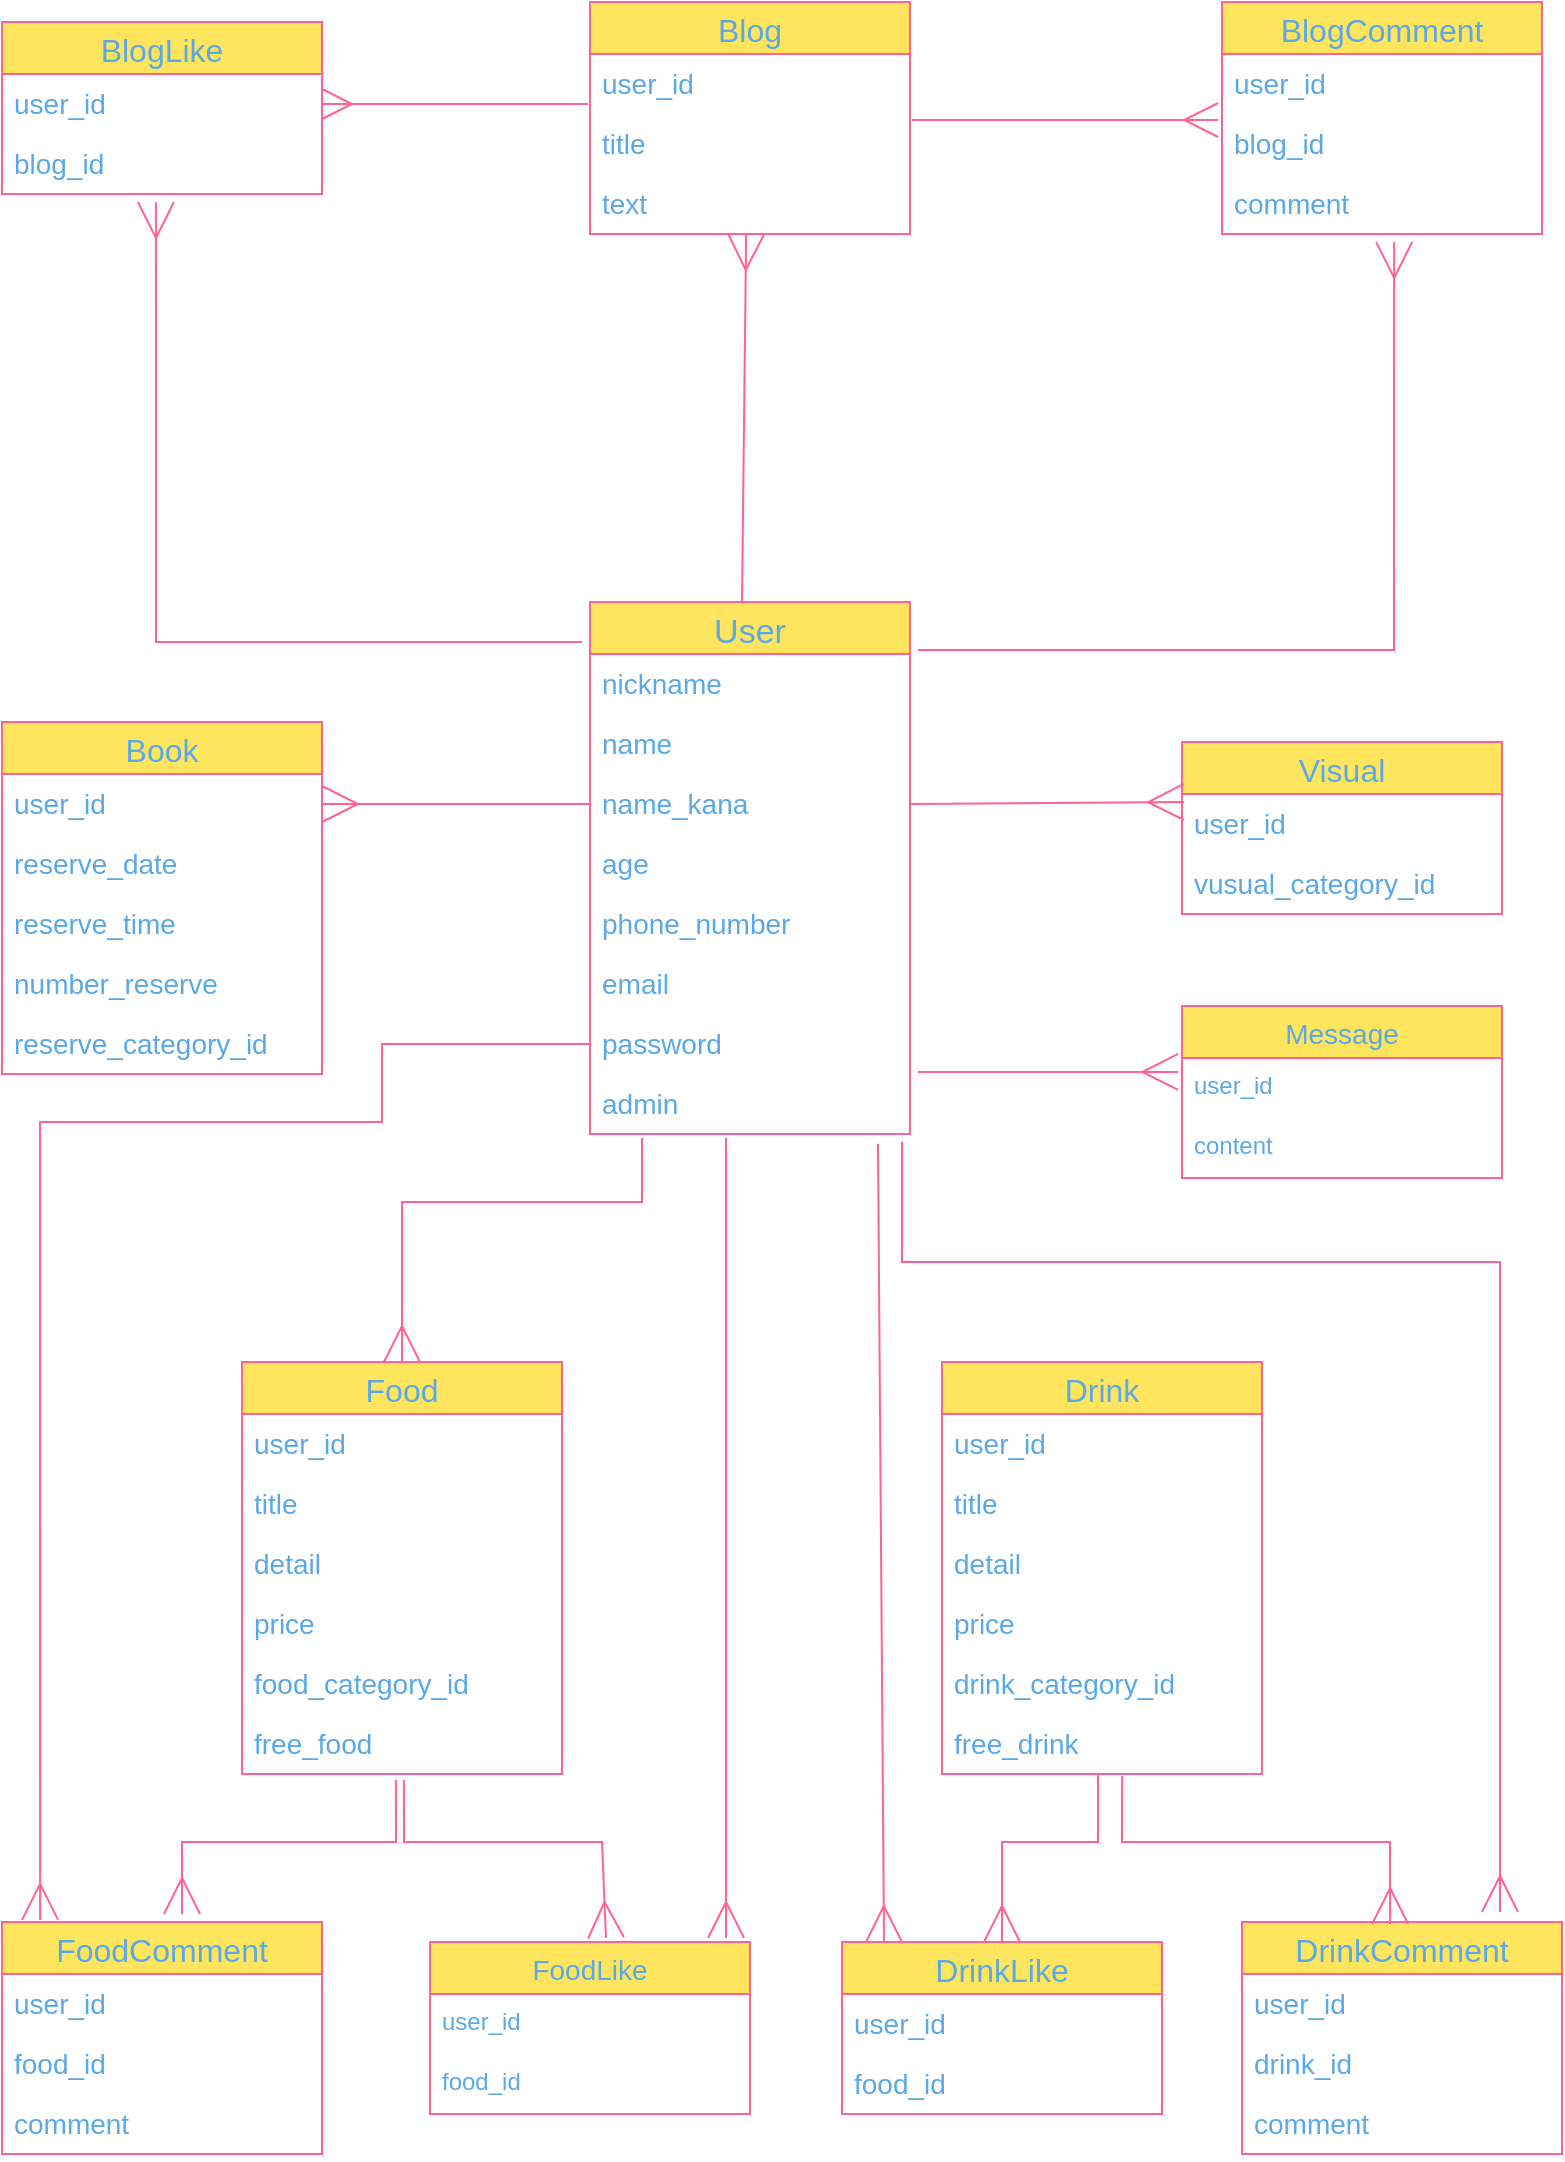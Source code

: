 <mxfile version="13.10.0" type="embed">
    <diagram id="CpilJj3RYzd56m0Yym79" name="ページ1">
        <mxGraphModel dx="1086" dy="642" grid="1" gridSize="10" guides="1" tooltips="1" connect="1" arrows="1" fold="1" page="1" pageScale="1" pageWidth="827" pageHeight="1169" math="0" shadow="0">
            <root>
                <mxCell id="0"/>
                <mxCell id="1" parent="0"/>
                <mxCell id="127" value="User" style="swimlane;fontStyle=0;childLayout=stackLayout;horizontal=1;startSize=26;horizontalStack=0;resizeParent=1;resizeParentMax=0;resizeLast=0;collapsible=1;marginBottom=0;align=center;fontSize=17;fillColor=#FFE45E;strokeColor=#FF6392;fontColor=#5AA9E6;" vertex="1" parent="1">
                    <mxGeometry x="334" y="340" width="160" height="266" as="geometry"/>
                </mxCell>
                <mxCell id="129" value="nickname" style="text;strokeColor=none;fillColor=none;spacingLeft=4;spacingRight=4;overflow=hidden;rotatable=0;points=[[0,0.5],[1,0.5]];portConstraint=eastwest;fontSize=14;fontColor=#5AA9E6;" vertex="1" parent="127">
                    <mxGeometry y="26" width="160" height="30" as="geometry"/>
                </mxCell>
                <mxCell id="130" value="name&#10;" style="text;strokeColor=none;fillColor=none;spacingLeft=4;spacingRight=4;overflow=hidden;rotatable=0;points=[[0,0.5],[1,0.5]];portConstraint=eastwest;fontSize=14;fontColor=#5AA9E6;" vertex="1" parent="127">
                    <mxGeometry y="56" width="160" height="30" as="geometry"/>
                </mxCell>
                <mxCell id="131" value="name_kana" style="text;strokeColor=none;fillColor=none;spacingLeft=4;spacingRight=4;overflow=hidden;rotatable=0;points=[[0,0.5],[1,0.5]];portConstraint=eastwest;fontSize=14;fontColor=#5AA9E6;" vertex="1" parent="127">
                    <mxGeometry y="86" width="160" height="30" as="geometry"/>
                </mxCell>
                <mxCell id="132" value="age" style="text;strokeColor=none;fillColor=none;spacingLeft=4;spacingRight=4;overflow=hidden;rotatable=0;points=[[0,0.5],[1,0.5]];portConstraint=eastwest;fontSize=14;fontColor=#5AA9E6;" vertex="1" parent="127">
                    <mxGeometry y="116" width="160" height="30" as="geometry"/>
                </mxCell>
                <mxCell id="133" value="phone_number" style="text;strokeColor=none;fillColor=none;spacingLeft=4;spacingRight=4;overflow=hidden;rotatable=0;points=[[0,0.5],[1,0.5]];portConstraint=eastwest;fontSize=14;fontColor=#5AA9E6;" vertex="1" parent="127">
                    <mxGeometry y="146" width="160" height="30" as="geometry"/>
                </mxCell>
                <mxCell id="134" value="email" style="text;strokeColor=none;fillColor=none;spacingLeft=4;spacingRight=4;overflow=hidden;rotatable=0;points=[[0,0.5],[1,0.5]];portConstraint=eastwest;fontSize=14;fontColor=#5AA9E6;" vertex="1" parent="127">
                    <mxGeometry y="176" width="160" height="30" as="geometry"/>
                </mxCell>
                <mxCell id="135" value="password" style="text;strokeColor=none;fillColor=none;spacingLeft=4;spacingRight=4;overflow=hidden;rotatable=0;points=[[0,0.5],[1,0.5]];portConstraint=eastwest;fontSize=14;fontColor=#5AA9E6;" vertex="1" parent="127">
                    <mxGeometry y="206" width="160" height="30" as="geometry"/>
                </mxCell>
                <mxCell id="136" value="admin" style="text;strokeColor=none;fillColor=none;spacingLeft=4;spacingRight=4;overflow=hidden;rotatable=0;points=[[0,0.5],[1,0.5]];portConstraint=eastwest;fontSize=14;fontColor=#5AA9E6;" vertex="1" parent="127">
                    <mxGeometry y="236" width="160" height="30" as="geometry"/>
                </mxCell>
                <mxCell id="137" value="Blog" style="swimlane;fontStyle=0;childLayout=stackLayout;horizontal=1;startSize=26;horizontalStack=0;resizeParent=1;resizeParentMax=0;resizeLast=0;collapsible=1;marginBottom=0;align=center;fontSize=16;fillColor=#FFE45E;strokeColor=#FF6392;fontColor=#5AA9E6;" vertex="1" parent="1">
                    <mxGeometry x="334" y="40" width="160" height="116" as="geometry"/>
                </mxCell>
                <mxCell id="145" value="user_id" style="text;strokeColor=none;fillColor=none;spacingLeft=4;spacingRight=4;overflow=hidden;rotatable=0;points=[[0,0.5],[1,0.5]];portConstraint=eastwest;fontSize=14;fontColor=#5AA9E6;" vertex="1" parent="137">
                    <mxGeometry y="26" width="160" height="30" as="geometry"/>
                </mxCell>
                <mxCell id="146" value="title" style="text;strokeColor=none;fillColor=none;spacingLeft=4;spacingRight=4;overflow=hidden;rotatable=0;points=[[0,0.5],[1,0.5]];portConstraint=eastwest;fontSize=14;fontColor=#5AA9E6;" vertex="1" parent="137">
                    <mxGeometry y="56" width="160" height="30" as="geometry"/>
                </mxCell>
                <mxCell id="139" value="text" style="text;strokeColor=none;fillColor=none;spacingLeft=4;spacingRight=4;overflow=hidden;rotatable=0;points=[[0,0.5],[1,0.5]];portConstraint=eastwest;fontSize=14;fontColor=#5AA9E6;" vertex="1" parent="137">
                    <mxGeometry y="86" width="160" height="30" as="geometry"/>
                </mxCell>
                <mxCell id="141" value="BlogLike" style="swimlane;fontStyle=0;childLayout=stackLayout;horizontal=1;startSize=26;horizontalStack=0;resizeParent=1;resizeParentMax=0;resizeLast=0;collapsible=1;marginBottom=0;align=center;fontSize=16;fillColor=#FFE45E;strokeColor=#FF6392;fontColor=#5AA9E6;" vertex="1" parent="1">
                    <mxGeometry x="40" y="50" width="160" height="86" as="geometry"/>
                </mxCell>
                <mxCell id="143" value="user_id" style="text;strokeColor=none;fillColor=none;spacingLeft=4;spacingRight=4;overflow=hidden;rotatable=0;points=[[0,0.5],[1,0.5]];portConstraint=eastwest;fontSize=14;fontColor=#5AA9E6;" vertex="1" parent="141">
                    <mxGeometry y="26" width="160" height="30" as="geometry"/>
                </mxCell>
                <mxCell id="144" value="blog_id" style="text;strokeColor=none;fillColor=none;spacingLeft=4;spacingRight=4;overflow=hidden;rotatable=0;points=[[0,0.5],[1,0.5]];portConstraint=eastwest;fontSize=14;fontColor=#5AA9E6;" vertex="1" parent="141">
                    <mxGeometry y="56" width="160" height="30" as="geometry"/>
                </mxCell>
                <mxCell id="147" value="BlogComment" style="swimlane;fontStyle=0;childLayout=stackLayout;horizontal=1;startSize=26;horizontalStack=0;resizeParent=1;resizeParentMax=0;resizeLast=0;collapsible=1;marginBottom=0;align=center;fontSize=16;fillColor=#FFE45E;strokeColor=#FF6392;fontColor=#5AA9E6;" vertex="1" parent="1">
                    <mxGeometry x="650" y="40" width="160" height="116" as="geometry"/>
                </mxCell>
                <mxCell id="148" value="user_id" style="text;strokeColor=none;fillColor=none;spacingLeft=4;spacingRight=4;overflow=hidden;rotatable=0;points=[[0,0.5],[1,0.5]];portConstraint=eastwest;fontSize=14;fontColor=#5AA9E6;" vertex="1" parent="147">
                    <mxGeometry y="26" width="160" height="30" as="geometry"/>
                </mxCell>
                <mxCell id="149" value="blog_id" style="text;strokeColor=none;fillColor=none;spacingLeft=4;spacingRight=4;overflow=hidden;rotatable=0;points=[[0,0.5],[1,0.5]];portConstraint=eastwest;fontSize=14;fontColor=#5AA9E6;" vertex="1" parent="147">
                    <mxGeometry y="56" width="160" height="30" as="geometry"/>
                </mxCell>
                <mxCell id="150" value="comment" style="text;strokeColor=none;fillColor=none;spacingLeft=4;spacingRight=4;overflow=hidden;rotatable=0;points=[[0,0.5],[1,0.5]];portConstraint=eastwest;fontSize=14;fontColor=#5AA9E6;" vertex="1" parent="147">
                    <mxGeometry y="86" width="160" height="30" as="geometry"/>
                </mxCell>
                <mxCell id="152" value="" style="endArrow=none;html=1;rounded=0;fontSize=14;exitX=0.488;exitY=1;exitDx=0;exitDy=0;exitPerimeter=0;startArrow=ERmany;startFill=0;strokeWidth=1;endSize=6;startSize=16;strokeColor=#FF6392;fontColor=#5AA9E6;" edge="1" parent="1" source="139">
                    <mxGeometry relative="1" as="geometry">
                        <mxPoint x="210" y="310" as="sourcePoint"/>
                        <mxPoint x="410" y="340" as="targetPoint"/>
                    </mxGeometry>
                </mxCell>
                <mxCell id="156" value="" style="endArrow=none;html=1;rounded=0;strokeWidth=1;fontSize=14;exitX=1;exitY=0.5;exitDx=0;exitDy=0;entryX=-0.006;entryY=0.833;entryDx=0;entryDy=0;entryPerimeter=0;startArrow=ERmany;startFill=0;startSize=13;strokeColor=#FF6392;fontColor=#5AA9E6;" edge="1" parent="1" source="143" target="145">
                    <mxGeometry relative="1" as="geometry">
                        <mxPoint x="210" y="310" as="sourcePoint"/>
                        <mxPoint x="370" y="310" as="targetPoint"/>
                    </mxGeometry>
                </mxCell>
                <mxCell id="158" value="" style="endArrow=ERmany;html=1;rounded=0;strokeWidth=1;fontSize=14;entryX=-0.012;entryY=0.1;entryDx=0;entryDy=0;entryPerimeter=0;endFill=0;startSize=6;endSize=15;exitX=1.006;exitY=1.1;exitDx=0;exitDy=0;exitPerimeter=0;strokeColor=#FF6392;fontColor=#5AA9E6;" edge="1" parent="1" source="145" target="149">
                    <mxGeometry relative="1" as="geometry">
                        <mxPoint x="500" y="99" as="sourcePoint"/>
                        <mxPoint x="370" y="310" as="targetPoint"/>
                    </mxGeometry>
                </mxCell>
                <mxCell id="164" value="" style="endArrow=none;html=1;rounded=0;strokeWidth=1;fontSize=14;exitX=0.481;exitY=1.133;exitDx=0;exitDy=0;exitPerimeter=0;startArrow=ERmany;startFill=0;startSize=16;strokeColor=#FF6392;fontColor=#5AA9E6;" edge="1" parent="1" source="144">
                    <mxGeometry relative="1" as="geometry">
                        <mxPoint x="210" y="310" as="sourcePoint"/>
                        <mxPoint x="330" y="360" as="targetPoint"/>
                        <Array as="points">
                            <mxPoint x="117" y="210"/>
                            <mxPoint x="117" y="360"/>
                        </Array>
                    </mxGeometry>
                </mxCell>
                <mxCell id="167" value="" style="endArrow=ERmany;html=1;rounded=0;strokeWidth=1;fontSize=14;exitX=1.025;exitY=-0.067;exitDx=0;exitDy=0;exitPerimeter=0;entryX=0.538;entryY=1.133;entryDx=0;entryDy=0;entryPerimeter=0;endFill=0;endSize=16;strokeColor=#FF6392;fontColor=#5AA9E6;" edge="1" parent="1" source="129" target="150">
                    <mxGeometry relative="1" as="geometry">
                        <mxPoint x="210" y="310" as="sourcePoint"/>
                        <mxPoint x="370" y="310" as="targetPoint"/>
                        <Array as="points">
                            <mxPoint x="736" y="364"/>
                        </Array>
                    </mxGeometry>
                </mxCell>
                <mxCell id="169" value="Book" style="swimlane;fontStyle=0;childLayout=stackLayout;horizontal=1;startSize=26;horizontalStack=0;resizeParent=1;resizeParentMax=0;resizeLast=0;collapsible=1;marginBottom=0;align=center;fontSize=16;fillColor=#FFE45E;strokeColor=#FF6392;fontColor=#5AA9E6;" vertex="1" parent="1">
                    <mxGeometry x="40" y="400" width="160" height="176" as="geometry"/>
                </mxCell>
                <mxCell id="170" value="user_id" style="text;strokeColor=none;fillColor=none;spacingLeft=4;spacingRight=4;overflow=hidden;rotatable=0;points=[[0,0.5],[1,0.5]];portConstraint=eastwest;fontSize=14;fontColor=#5AA9E6;" vertex="1" parent="169">
                    <mxGeometry y="26" width="160" height="30" as="geometry"/>
                </mxCell>
                <mxCell id="171" value="reserve_date" style="text;strokeColor=none;fillColor=none;spacingLeft=4;spacingRight=4;overflow=hidden;rotatable=0;points=[[0,0.5],[1,0.5]];portConstraint=eastwest;fontSize=14;fontColor=#5AA9E6;" vertex="1" parent="169">
                    <mxGeometry y="56" width="160" height="30" as="geometry"/>
                </mxCell>
                <mxCell id="172" value="reserve_time" style="text;strokeColor=none;fillColor=none;spacingLeft=4;spacingRight=4;overflow=hidden;rotatable=0;points=[[0,0.5],[1,0.5]];portConstraint=eastwest;fontSize=14;fontColor=#5AA9E6;" vertex="1" parent="169">
                    <mxGeometry y="86" width="160" height="30" as="geometry"/>
                </mxCell>
                <mxCell id="173" value="number_reserve" style="text;strokeColor=none;fillColor=none;spacingLeft=4;spacingRight=4;overflow=hidden;rotatable=0;points=[[0,0.5],[1,0.5]];portConstraint=eastwest;fontSize=14;fontColor=#5AA9E6;" vertex="1" parent="169">
                    <mxGeometry y="116" width="160" height="30" as="geometry"/>
                </mxCell>
                <mxCell id="174" value="reserve_category_id" style="text;strokeColor=none;fillColor=none;spacingLeft=4;spacingRight=4;overflow=hidden;rotatable=0;points=[[0,0.5],[1,0.5]];portConstraint=eastwest;fontSize=14;fontColor=#5AA9E6;" vertex="1" parent="169">
                    <mxGeometry y="146" width="160" height="30" as="geometry"/>
                </mxCell>
                <mxCell id="175" value="" style="endArrow=none;html=1;rounded=0;strokeWidth=1;fontSize=14;exitX=1;exitY=0.5;exitDx=0;exitDy=0;entryX=0;entryY=0.5;entryDx=0;entryDy=0;startArrow=ERmany;startFill=0;startSize=16;strokeColor=#FF6392;fontColor=#5AA9E6;" edge="1" parent="1" source="170" target="131">
                    <mxGeometry relative="1" as="geometry">
                        <mxPoint x="210" y="410" as="sourcePoint"/>
                        <mxPoint x="370" y="410" as="targetPoint"/>
                    </mxGeometry>
                </mxCell>
                <mxCell id="177" value="Visual" style="swimlane;fontStyle=0;childLayout=stackLayout;horizontal=1;startSize=26;horizontalStack=0;resizeParent=1;resizeParentMax=0;resizeLast=0;collapsible=1;marginBottom=0;align=center;fontSize=16;fillColor=#FFE45E;strokeColor=#FF6392;fontColor=#5AA9E6;" vertex="1" parent="1">
                    <mxGeometry x="630" y="410" width="160" height="86" as="geometry"/>
                </mxCell>
                <mxCell id="178" value="user_id" style="text;strokeColor=none;fillColor=none;spacingLeft=4;spacingRight=4;overflow=hidden;rotatable=0;points=[[0,0.5],[1,0.5]];portConstraint=eastwest;fontSize=14;fontColor=#5AA9E6;" vertex="1" parent="177">
                    <mxGeometry y="26" width="160" height="30" as="geometry"/>
                </mxCell>
                <mxCell id="179" value="vusual_category_id" style="text;strokeColor=none;fillColor=none;spacingLeft=4;spacingRight=4;overflow=hidden;rotatable=0;points=[[0,0.5],[1,0.5]];portConstraint=eastwest;fontSize=14;fontColor=#5AA9E6;" vertex="1" parent="177">
                    <mxGeometry y="56" width="160" height="30" as="geometry"/>
                </mxCell>
                <mxCell id="181" value="" style="endArrow=ERmany;html=1;rounded=0;strokeWidth=1;fontSize=14;exitX=1;exitY=0.5;exitDx=0;exitDy=0;entryX=0.006;entryY=0.133;entryDx=0;entryDy=0;entryPerimeter=0;startArrow=none;startFill=0;endFill=0;endSize=16;strokeColor=#FF6392;fontColor=#5AA9E6;" edge="1" parent="1" source="131" target="178">
                    <mxGeometry relative="1" as="geometry">
                        <mxPoint x="210" y="410" as="sourcePoint"/>
                        <mxPoint x="370" y="410" as="targetPoint"/>
                    </mxGeometry>
                </mxCell>
                <mxCell id="184" value="Message" style="swimlane;fontStyle=0;childLayout=stackLayout;horizontal=1;startSize=26;horizontalStack=0;resizeParent=1;resizeParentMax=0;resizeLast=0;collapsible=1;marginBottom=0;align=center;fontSize=14;fillColor=#FFE45E;strokeColor=#FF6392;fontColor=#5AA9E6;" vertex="1" parent="1">
                    <mxGeometry x="630" y="542" width="160" height="86" as="geometry"/>
                </mxCell>
                <mxCell id="185" value="user_id" style="text;strokeColor=none;fillColor=none;spacingLeft=4;spacingRight=4;overflow=hidden;rotatable=0;points=[[0,0.5],[1,0.5]];portConstraint=eastwest;fontSize=12;fontColor=#5AA9E6;" vertex="1" parent="184">
                    <mxGeometry y="26" width="160" height="30" as="geometry"/>
                </mxCell>
                <mxCell id="186" value="content" style="text;strokeColor=none;fillColor=none;spacingLeft=4;spacingRight=4;overflow=hidden;rotatable=0;points=[[0,0.5],[1,0.5]];portConstraint=eastwest;fontSize=12;fontColor=#5AA9E6;" vertex="1" parent="184">
                    <mxGeometry y="56" width="160" height="30" as="geometry"/>
                </mxCell>
                <mxCell id="188" value="" style="endArrow=ERmany;html=1;rounded=0;strokeWidth=1;fontSize=14;exitX=1.025;exitY=-0.033;exitDx=0;exitDy=0;exitPerimeter=0;entryX=-0.012;entryY=0.233;entryDx=0;entryDy=0;entryPerimeter=0;endFill=0;endSize=16;strokeColor=#FF6392;fontColor=#5AA9E6;" edge="1" parent="1" source="136" target="185">
                    <mxGeometry relative="1" as="geometry">
                        <mxPoint x="210" y="410" as="sourcePoint"/>
                        <mxPoint x="370" y="410" as="targetPoint"/>
                    </mxGeometry>
                </mxCell>
                <mxCell id="190" value="Food" style="swimlane;fontStyle=0;childLayout=stackLayout;horizontal=1;startSize=26;horizontalStack=0;resizeParent=1;resizeParentMax=0;resizeLast=0;collapsible=1;marginBottom=0;align=center;fontSize=16;fillColor=#FFE45E;strokeColor=#FF6392;fontColor=#5AA9E6;" vertex="1" parent="1">
                    <mxGeometry x="160" y="720" width="160" height="206" as="geometry"/>
                </mxCell>
                <mxCell id="191" value="user_id" style="text;strokeColor=none;fillColor=none;spacingLeft=4;spacingRight=4;overflow=hidden;rotatable=0;points=[[0,0.5],[1,0.5]];portConstraint=eastwest;fontSize=14;fontColor=#5AA9E6;" vertex="1" parent="190">
                    <mxGeometry y="26" width="160" height="30" as="geometry"/>
                </mxCell>
                <mxCell id="192" value="title" style="text;strokeColor=none;fillColor=none;spacingLeft=4;spacingRight=4;overflow=hidden;rotatable=0;points=[[0,0.5],[1,0.5]];portConstraint=eastwest;fontSize=14;fontColor=#5AA9E6;" vertex="1" parent="190">
                    <mxGeometry y="56" width="160" height="30" as="geometry"/>
                </mxCell>
                <mxCell id="193" value="detail" style="text;strokeColor=none;fillColor=none;spacingLeft=4;spacingRight=4;overflow=hidden;rotatable=0;points=[[0,0.5],[1,0.5]];portConstraint=eastwest;fontSize=14;fontColor=#5AA9E6;" vertex="1" parent="190">
                    <mxGeometry y="86" width="160" height="30" as="geometry"/>
                </mxCell>
                <mxCell id="194" value="price" style="text;strokeColor=none;fillColor=none;spacingLeft=4;spacingRight=4;overflow=hidden;rotatable=0;points=[[0,0.5],[1,0.5]];portConstraint=eastwest;fontSize=14;fontColor=#5AA9E6;" vertex="1" parent="190">
                    <mxGeometry y="116" width="160" height="30" as="geometry"/>
                </mxCell>
                <mxCell id="195" value="food_category_id" style="text;strokeColor=none;fillColor=none;spacingLeft=4;spacingRight=4;overflow=hidden;rotatable=0;points=[[0,0.5],[1,0.5]];portConstraint=eastwest;fontSize=14;fontColor=#5AA9E6;" vertex="1" parent="190">
                    <mxGeometry y="146" width="160" height="30" as="geometry"/>
                </mxCell>
                <mxCell id="196" value="free_food" style="text;strokeColor=none;fillColor=none;spacingLeft=4;spacingRight=4;overflow=hidden;rotatable=0;points=[[0,0.5],[1,0.5]];portConstraint=eastwest;fontSize=14;fontColor=#5AA9E6;" vertex="1" parent="190">
                    <mxGeometry y="176" width="160" height="30" as="geometry"/>
                </mxCell>
                <mxCell id="197" value="Drink" style="swimlane;fontStyle=0;childLayout=stackLayout;horizontal=1;startSize=26;horizontalStack=0;resizeParent=1;resizeParentMax=0;resizeLast=0;collapsible=1;marginBottom=0;align=center;fontSize=16;fillColor=#FFE45E;strokeColor=#FF6392;fontColor=#5AA9E6;" vertex="1" parent="1">
                    <mxGeometry x="510" y="720" width="160" height="206" as="geometry"/>
                </mxCell>
                <mxCell id="198" value="user_id" style="text;strokeColor=none;fillColor=none;spacingLeft=4;spacingRight=4;overflow=hidden;rotatable=0;points=[[0,0.5],[1,0.5]];portConstraint=eastwest;fontSize=14;fontColor=#5AA9E6;" vertex="1" parent="197">
                    <mxGeometry y="26" width="160" height="30" as="geometry"/>
                </mxCell>
                <mxCell id="199" value="title" style="text;strokeColor=none;fillColor=none;spacingLeft=4;spacingRight=4;overflow=hidden;rotatable=0;points=[[0,0.5],[1,0.5]];portConstraint=eastwest;fontSize=14;fontColor=#5AA9E6;" vertex="1" parent="197">
                    <mxGeometry y="56" width="160" height="30" as="geometry"/>
                </mxCell>
                <mxCell id="200" value="detail" style="text;strokeColor=none;fillColor=none;spacingLeft=4;spacingRight=4;overflow=hidden;rotatable=0;points=[[0,0.5],[1,0.5]];portConstraint=eastwest;fontSize=14;fontColor=#5AA9E6;" vertex="1" parent="197">
                    <mxGeometry y="86" width="160" height="30" as="geometry"/>
                </mxCell>
                <mxCell id="201" value="price" style="text;strokeColor=none;fillColor=none;spacingLeft=4;spacingRight=4;overflow=hidden;rotatable=0;points=[[0,0.5],[1,0.5]];portConstraint=eastwest;fontSize=14;fontColor=#5AA9E6;" vertex="1" parent="197">
                    <mxGeometry y="116" width="160" height="30" as="geometry"/>
                </mxCell>
                <mxCell id="202" value="drink_category_id" style="text;strokeColor=none;fillColor=none;spacingLeft=4;spacingRight=4;overflow=hidden;rotatable=0;points=[[0,0.5],[1,0.5]];portConstraint=eastwest;fontSize=14;fontColor=#5AA9E6;" vertex="1" parent="197">
                    <mxGeometry y="146" width="160" height="30" as="geometry"/>
                </mxCell>
                <mxCell id="203" value="free_drink" style="text;strokeColor=none;fillColor=none;spacingLeft=4;spacingRight=4;overflow=hidden;rotatable=0;points=[[0,0.5],[1,0.5]];portConstraint=eastwest;fontSize=14;fontColor=#5AA9E6;" vertex="1" parent="197">
                    <mxGeometry y="176" width="160" height="30" as="geometry"/>
                </mxCell>
                <mxCell id="204" value="FoodComment" style="swimlane;fontStyle=0;childLayout=stackLayout;horizontal=1;startSize=26;horizontalStack=0;resizeParent=1;resizeParentMax=0;resizeLast=0;collapsible=1;marginBottom=0;align=center;fontSize=16;fillColor=#FFE45E;strokeColor=#FF6392;fontColor=#5AA9E6;" vertex="1" parent="1">
                    <mxGeometry x="40" y="1000" width="160" height="116" as="geometry"/>
                </mxCell>
                <mxCell id="205" value="user_id" style="text;strokeColor=none;fillColor=none;spacingLeft=4;spacingRight=4;overflow=hidden;rotatable=0;points=[[0,0.5],[1,0.5]];portConstraint=eastwest;fontSize=14;fontColor=#5AA9E6;" vertex="1" parent="204">
                    <mxGeometry y="26" width="160" height="30" as="geometry"/>
                </mxCell>
                <mxCell id="206" value="food_id" style="text;strokeColor=none;fillColor=none;spacingLeft=4;spacingRight=4;overflow=hidden;rotatable=0;points=[[0,0.5],[1,0.5]];portConstraint=eastwest;fontSize=14;fontColor=#5AA9E6;" vertex="1" parent="204">
                    <mxGeometry y="56" width="160" height="30" as="geometry"/>
                </mxCell>
                <mxCell id="207" value="comment" style="text;strokeColor=none;fillColor=none;spacingLeft=4;spacingRight=4;overflow=hidden;rotatable=0;points=[[0,0.5],[1,0.5]];portConstraint=eastwest;fontSize=14;fontColor=#5AA9E6;" vertex="1" parent="204">
                    <mxGeometry y="86" width="160" height="30" as="geometry"/>
                </mxCell>
                <mxCell id="218" style="edgeStyle=none;rounded=0;orthogonalLoop=1;jettySize=auto;html=1;startArrow=ERmany;startFill=0;startSize=16;endArrow=none;endFill=0;endSize=16;strokeWidth=1;fontSize=14;strokeColor=#FF6392;fontColor=#5AA9E6;" edge="1" parent="1" source="208">
                    <mxGeometry relative="1" as="geometry">
                        <mxPoint x="340" y="1010" as="targetPoint"/>
                    </mxGeometry>
                </mxCell>
                <mxCell id="208" value="FoodLike" style="swimlane;fontStyle=0;childLayout=stackLayout;horizontal=1;startSize=26;horizontalStack=0;resizeParent=1;resizeParentMax=0;resizeLast=0;collapsible=1;marginBottom=0;align=center;fontSize=14;fillColor=#FFE45E;strokeColor=#FF6392;fontColor=#5AA9E6;" vertex="1" parent="1">
                    <mxGeometry x="254" y="1010" width="160" height="86" as="geometry"/>
                </mxCell>
                <mxCell id="209" value="user_id" style="text;strokeColor=none;fillColor=none;spacingLeft=4;spacingRight=4;overflow=hidden;rotatable=0;points=[[0,0.5],[1,0.5]];portConstraint=eastwest;fontSize=12;fontColor=#5AA9E6;" vertex="1" parent="208">
                    <mxGeometry y="26" width="160" height="30" as="geometry"/>
                </mxCell>
                <mxCell id="210" value="food_id" style="text;strokeColor=none;fillColor=none;spacingLeft=4;spacingRight=4;overflow=hidden;rotatable=0;points=[[0,0.5],[1,0.5]];portConstraint=eastwest;fontSize=12;fontColor=#5AA9E6;" vertex="1" parent="208">
                    <mxGeometry y="56" width="160" height="30" as="geometry"/>
                </mxCell>
                <mxCell id="212" value="" style="endArrow=ERmany;html=1;rounded=0;strokeWidth=1;fontSize=14;entryX=0.5;entryY=0;entryDx=0;entryDy=0;endFill=0;endSize=16;strokeColor=#FF6392;fontColor=#5AA9E6;" edge="1" parent="1" target="190">
                    <mxGeometry relative="1" as="geometry">
                        <mxPoint x="360" y="608" as="sourcePoint"/>
                        <mxPoint x="370" y="890" as="targetPoint"/>
                        <Array as="points">
                            <mxPoint x="360" y="640"/>
                            <mxPoint x="240" y="640"/>
                        </Array>
                    </mxGeometry>
                </mxCell>
                <mxCell id="214" value="" style="endArrow=none;html=1;rounded=0;strokeWidth=1;fontSize=14;endFill=0;startSize=16;startArrow=ERmany;startFill=0;entryX=0.481;entryY=1.1;entryDx=0;entryDy=0;entryPerimeter=0;strokeColor=#FF6392;fontColor=#5AA9E6;" edge="1" parent="1" target="196">
                    <mxGeometry relative="1" as="geometry">
                        <mxPoint x="130" y="996" as="sourcePoint"/>
                        <mxPoint x="240" y="930" as="targetPoint"/>
                        <Array as="points">
                            <mxPoint x="130" y="960"/>
                            <mxPoint x="237" y="960"/>
                        </Array>
                    </mxGeometry>
                </mxCell>
                <mxCell id="216" value="" style="endArrow=ERmany;html=1;rounded=0;strokeWidth=1;fontSize=14;exitX=0.506;exitY=1.1;exitDx=0;exitDy=0;exitPerimeter=0;endFill=0;endSize=16;strokeColor=#FF6392;fontColor=#5AA9E6;" edge="1" parent="1" source="196">
                    <mxGeometry relative="1" as="geometry">
                        <mxPoint x="210" y="820" as="sourcePoint"/>
                        <mxPoint x="342" y="1008" as="targetPoint"/>
                        <Array as="points">
                            <mxPoint x="241" y="960"/>
                            <mxPoint x="340" y="960"/>
                        </Array>
                    </mxGeometry>
                </mxCell>
                <mxCell id="219" value="" style="endArrow=ERmany;html=1;rounded=0;strokeWidth=1;fontSize=14;exitX=0.425;exitY=1.067;exitDx=0;exitDy=0;exitPerimeter=0;endFill=0;endSize=16;entryX=0.925;entryY=-0.023;entryDx=0;entryDy=0;entryPerimeter=0;strokeColor=#FF6392;fontColor=#5AA9E6;" edge="1" parent="1" source="136" target="208">
                    <mxGeometry relative="1" as="geometry">
                        <mxPoint x="210" y="820" as="sourcePoint"/>
                        <mxPoint x="400" y="1000" as="targetPoint"/>
                    </mxGeometry>
                </mxCell>
                <mxCell id="221" value="" style="endArrow=ERmany;html=1;rounded=0;strokeWidth=1;fontSize=14;exitX=0;exitY=0.5;exitDx=0;exitDy=0;entryX=0.119;entryY=-0.009;entryDx=0;entryDy=0;entryPerimeter=0;endFill=0;endSize=16;strokeColor=#FF6392;fontColor=#5AA9E6;" edge="1" parent="1" source="135" target="204">
                    <mxGeometry relative="1" as="geometry">
                        <mxPoint x="210" y="820" as="sourcePoint"/>
                        <mxPoint x="370" y="820" as="targetPoint"/>
                        <Array as="points">
                            <mxPoint x="230" y="561"/>
                            <mxPoint x="230" y="600"/>
                            <mxPoint x="59" y="600"/>
                        </Array>
                    </mxGeometry>
                </mxCell>
                <mxCell id="223" value="DrinkLike" style="swimlane;fontStyle=0;childLayout=stackLayout;horizontal=1;startSize=26;horizontalStack=0;resizeParent=1;resizeParentMax=0;resizeLast=0;collapsible=1;marginBottom=0;align=center;fontSize=16;fillColor=#FFE45E;strokeColor=#FF6392;fontColor=#5AA9E6;" vertex="1" parent="1">
                    <mxGeometry x="460" y="1010" width="160" height="86" as="geometry"/>
                </mxCell>
                <mxCell id="224" value="user_id" style="text;strokeColor=none;fillColor=none;spacingLeft=4;spacingRight=4;overflow=hidden;rotatable=0;points=[[0,0.5],[1,0.5]];portConstraint=eastwest;fontSize=14;fontColor=#5AA9E6;" vertex="1" parent="223">
                    <mxGeometry y="26" width="160" height="30" as="geometry"/>
                </mxCell>
                <mxCell id="225" value="food_id" style="text;strokeColor=none;fillColor=none;spacingLeft=4;spacingRight=4;overflow=hidden;rotatable=0;points=[[0,0.5],[1,0.5]];portConstraint=eastwest;fontSize=14;fontColor=#5AA9E6;" vertex="1" parent="223">
                    <mxGeometry y="56" width="160" height="30" as="geometry"/>
                </mxCell>
                <mxCell id="228" value="" style="endArrow=ERmany;html=1;rounded=0;strokeWidth=1;fontSize=14;exitX=0.9;exitY=1.167;exitDx=0;exitDy=0;exitPerimeter=0;endFill=0;endSize=16;strokeColor=#FF6392;fontColor=#5AA9E6;" edge="1" parent="1" source="136">
                    <mxGeometry relative="1" as="geometry">
                        <mxPoint x="210" y="820" as="sourcePoint"/>
                        <mxPoint x="481" y="1010" as="targetPoint"/>
                    </mxGeometry>
                </mxCell>
                <mxCell id="230" value="DrinkComment" style="swimlane;fontStyle=0;childLayout=stackLayout;horizontal=1;startSize=26;horizontalStack=0;resizeParent=1;resizeParentMax=0;resizeLast=0;collapsible=1;marginBottom=0;align=center;fontSize=16;fillColor=#FFE45E;strokeColor=#FF6392;fontColor=#5AA9E6;" vertex="1" parent="1">
                    <mxGeometry x="660" y="1000" width="160" height="116" as="geometry"/>
                </mxCell>
                <mxCell id="231" value="user_id" style="text;strokeColor=none;fillColor=none;spacingLeft=4;spacingRight=4;overflow=hidden;rotatable=0;points=[[0,0.5],[1,0.5]];portConstraint=eastwest;fontSize=14;fontColor=#5AA9E6;" vertex="1" parent="230">
                    <mxGeometry y="26" width="160" height="30" as="geometry"/>
                </mxCell>
                <mxCell id="232" value="drink_id" style="text;strokeColor=none;fillColor=none;spacingLeft=4;spacingRight=4;overflow=hidden;rotatable=0;points=[[0,0.5],[1,0.5]];portConstraint=eastwest;fontSize=14;fontColor=#5AA9E6;" vertex="1" parent="230">
                    <mxGeometry y="56" width="160" height="30" as="geometry"/>
                </mxCell>
                <mxCell id="233" value="comment" style="text;strokeColor=none;fillColor=none;spacingLeft=4;spacingRight=4;overflow=hidden;rotatable=0;points=[[0,0.5],[1,0.5]];portConstraint=eastwest;fontSize=14;fontColor=#5AA9E6;" vertex="1" parent="230">
                    <mxGeometry y="86" width="160" height="30" as="geometry"/>
                </mxCell>
                <mxCell id="234" value="" style="endArrow=ERmany;html=1;rounded=0;strokeWidth=1;fontSize=14;entryX=0.5;entryY=0;entryDx=0;entryDy=0;endFill=0;endSize=16;strokeColor=#FF6392;fontColor=#5AA9E6;" edge="1" parent="1" target="223">
                    <mxGeometry relative="1" as="geometry">
                        <mxPoint x="588" y="926" as="sourcePoint"/>
                        <mxPoint x="410" y="870" as="targetPoint"/>
                        <Array as="points">
                            <mxPoint x="588" y="960"/>
                            <mxPoint x="540" y="960"/>
                        </Array>
                    </mxGeometry>
                </mxCell>
                <mxCell id="236" value="" style="endArrow=ERmany;html=1;rounded=0;strokeWidth=1;fontSize=14;exitX=0.563;exitY=1.033;exitDx=0;exitDy=0;exitPerimeter=0;entryX=0.463;entryY=0.009;entryDx=0;entryDy=0;entryPerimeter=0;endFill=0;endSize=16;strokeColor=#FF6392;fontColor=#5AA9E6;" edge="1" parent="1" source="203" target="230">
                    <mxGeometry relative="1" as="geometry">
                        <mxPoint x="250" y="870" as="sourcePoint"/>
                        <mxPoint x="410" y="870" as="targetPoint"/>
                        <Array as="points">
                            <mxPoint x="600" y="960"/>
                            <mxPoint x="734" y="960"/>
                        </Array>
                    </mxGeometry>
                </mxCell>
                <mxCell id="238" value="" style="endArrow=ERmany;html=1;rounded=0;strokeWidth=1;fontSize=14;endFill=0;endSize=16;strokeColor=#FF6392;fontColor=#5AA9E6;" edge="1" parent="1">
                    <mxGeometry relative="1" as="geometry">
                        <mxPoint x="490" y="610" as="sourcePoint"/>
                        <mxPoint x="789" y="995" as="targetPoint"/>
                        <Array as="points">
                            <mxPoint x="490" y="670"/>
                            <mxPoint x="789" y="670"/>
                        </Array>
                    </mxGeometry>
                </mxCell>
            </root>
        </mxGraphModel>
    </diagram>
</mxfile>